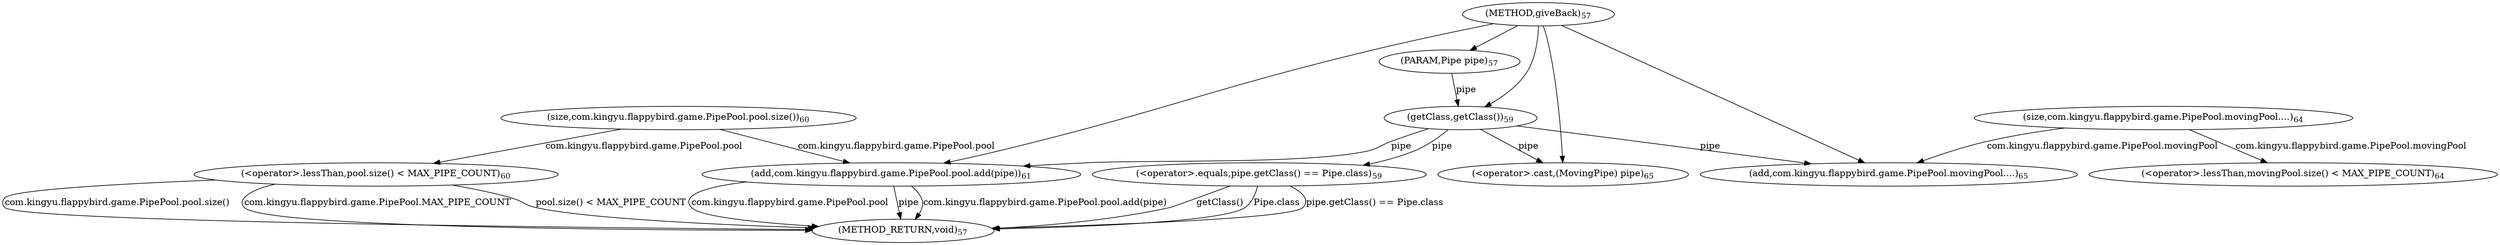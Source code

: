 digraph "giveBack" {  
"104" [label = <(METHOD,giveBack)<SUB>57</SUB>> ]
"151" [label = <(METHOD_RETURN,void)<SUB>57</SUB>> ]
"105" [label = <(PARAM,Pipe pipe)<SUB>57</SUB>> ]
"108" [label = <(&lt;operator&gt;.equals,pipe.getClass() == Pipe.class)<SUB>59</SUB>> ]
"108" [label = <(&lt;operator&gt;.equals,pipe.getClass() == Pipe.class)<SUB>59</SUB>> ]
"108" [label = <(&lt;operator&gt;.equals,pipe.getClass() == Pipe.class)<SUB>59</SUB>> ]
"109" [label = <(getClass,getClass())<SUB>59</SUB>> ]
"116" [label = <(&lt;operator&gt;.lessThan,pool.size() &lt; MAX_PIPE_COUNT)<SUB>60</SUB>> ]
"116" [label = <(&lt;operator&gt;.lessThan,pool.size() &lt; MAX_PIPE_COUNT)<SUB>60</SUB>> ]
"116" [label = <(&lt;operator&gt;.lessThan,pool.size() &lt; MAX_PIPE_COUNT)<SUB>60</SUB>> ]
"125" [label = <(add,com.kingyu.flappybird.game.PipePool.pool.add(pipe))<SUB>61</SUB>> ]
"133" [label = <(&lt;operator&gt;.lessThan,movingPool.size() &lt; MAX_PIPE_COUNT)<SUB>64</SUB>> ]
"117" [label = <(size,com.kingyu.flappybird.game.PipePool.pool.size())<SUB>60</SUB>> ]
"125" [label = <(add,com.kingyu.flappybird.game.PipePool.pool.add(pipe))<SUB>61</SUB>> ]
"125" [label = <(add,com.kingyu.flappybird.game.PipePool.pool.add(pipe))<SUB>61</SUB>> ]
"133" [label = <(&lt;operator&gt;.lessThan,movingPool.size() &lt; MAX_PIPE_COUNT)<SUB>64</SUB>> ]
"133" [label = <(&lt;operator&gt;.lessThan,movingPool.size() &lt; MAX_PIPE_COUNT)<SUB>64</SUB>> ]
"142" [label = <(add,com.kingyu.flappybird.game.PipePool.movingPool....)<SUB>65</SUB>> ]
"134" [label = <(size,com.kingyu.flappybird.game.PipePool.movingPool....)<SUB>64</SUB>> ]
"142" [label = <(add,com.kingyu.flappybird.game.PipePool.movingPool....)<SUB>65</SUB>> ]
"142" [label = <(add,com.kingyu.flappybird.game.PipePool.movingPool....)<SUB>65</SUB>> ]
"146" [label = <(&lt;operator&gt;.cast,(MovingPipe) pipe)<SUB>65</SUB>> ]
"146" [label = <(&lt;operator&gt;.cast,(MovingPipe) pipe)<SUB>65</SUB>> ]
  "108" -> "151"  [ label = "getClass()"] 
  "108" -> "151"  [ label = "Pipe.class"] 
  "108" -> "151"  [ label = "pipe.getClass() == Pipe.class"] 
  "116" -> "151"  [ label = "com.kingyu.flappybird.game.PipePool.pool.size()"] 
  "116" -> "151"  [ label = "com.kingyu.flappybird.game.PipePool.MAX_PIPE_COUNT"] 
  "116" -> "151"  [ label = "pool.size() &lt; MAX_PIPE_COUNT"] 
  "125" -> "151"  [ label = "com.kingyu.flappybird.game.PipePool.pool"] 
  "125" -> "151"  [ label = "pipe"] 
  "125" -> "151"  [ label = "com.kingyu.flappybird.game.PipePool.pool.add(pipe)"] 
  "104" -> "105" 
  "109" -> "108"  [ label = "pipe"] 
  "105" -> "109"  [ label = "pipe"] 
  "104" -> "109" 
  "117" -> "116"  [ label = "com.kingyu.flappybird.game.PipePool.pool"] 
  "117" -> "125"  [ label = "com.kingyu.flappybird.game.PipePool.pool"] 
  "109" -> "125"  [ label = "pipe"] 
  "104" -> "125" 
  "134" -> "133"  [ label = "com.kingyu.flappybird.game.PipePool.movingPool"] 
  "134" -> "142"  [ label = "com.kingyu.flappybird.game.PipePool.movingPool"] 
  "104" -> "142" 
  "109" -> "142"  [ label = "pipe"] 
  "104" -> "146" 
  "109" -> "146"  [ label = "pipe"] 
}
